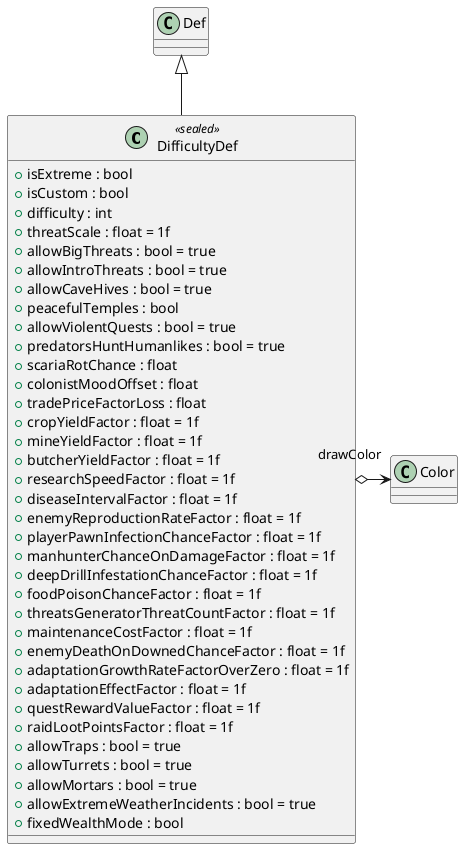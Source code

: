 @startuml
class DifficultyDef <<sealed>> {
    + isExtreme : bool
    + isCustom : bool
    + difficulty : int
    + threatScale : float = 1f
    + allowBigThreats : bool = true
    + allowIntroThreats : bool = true
    + allowCaveHives : bool = true
    + peacefulTemples : bool
    + allowViolentQuests : bool = true
    + predatorsHuntHumanlikes : bool = true
    + scariaRotChance : float
    + colonistMoodOffset : float
    + tradePriceFactorLoss : float
    + cropYieldFactor : float = 1f
    + mineYieldFactor : float = 1f
    + butcherYieldFactor : float = 1f
    + researchSpeedFactor : float = 1f
    + diseaseIntervalFactor : float = 1f
    + enemyReproductionRateFactor : float = 1f
    + playerPawnInfectionChanceFactor : float = 1f
    + manhunterChanceOnDamageFactor : float = 1f
    + deepDrillInfestationChanceFactor : float = 1f
    + foodPoisonChanceFactor : float = 1f
    + threatsGeneratorThreatCountFactor : float = 1f
    + maintenanceCostFactor : float = 1f
    + enemyDeathOnDownedChanceFactor : float = 1f
    + adaptationGrowthRateFactorOverZero : float = 1f
    + adaptationEffectFactor : float = 1f
    + questRewardValueFactor : float = 1f
    + raidLootPointsFactor : float = 1f
    + allowTraps : bool = true
    + allowTurrets : bool = true
    + allowMortars : bool = true
    + allowExtremeWeatherIncidents : bool = true
    + fixedWealthMode : bool
}
Def <|-- DifficultyDef
DifficultyDef o-> "drawColor" Color
@enduml
